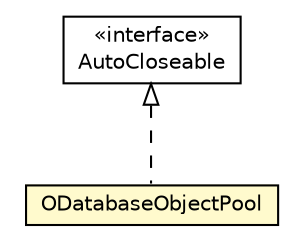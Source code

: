 #!/usr/local/bin/dot
#
# Class diagram 
# Generated by UMLGraph version R5_6-24-gf6e263 (http://www.umlgraph.org/)
#

digraph G {
	edge [fontname="Helvetica",fontsize=10,labelfontname="Helvetica",labelfontsize=10];
	node [fontname="Helvetica",fontsize=10,shape=plaintext];
	nodesep=0.25;
	ranksep=0.5;
	// com.orientechnologies.orient.object.db.ODatabaseObjectPool
	c2740129 [label=<<table title="com.orientechnologies.orient.object.db.ODatabaseObjectPool" border="0" cellborder="1" cellspacing="0" cellpadding="2" port="p" bgcolor="lemonChiffon" href="./ODatabaseObjectPool.html">
		<tr><td><table border="0" cellspacing="0" cellpadding="1">
<tr><td align="center" balign="center"> ODatabaseObjectPool </td></tr>
		</table></td></tr>
		</table>>, URL="./ODatabaseObjectPool.html", fontname="Helvetica", fontcolor="black", fontsize=10.0];
	//com.orientechnologies.orient.object.db.ODatabaseObjectPool implements java.lang.AutoCloseable
	c2740840:p -> c2740129:p [dir=back,arrowtail=empty,style=dashed];
	// java.lang.AutoCloseable
	c2740840 [label=<<table title="java.lang.AutoCloseable" border="0" cellborder="1" cellspacing="0" cellpadding="2" port="p" href="http://java.sun.com/j2se/1.4.2/docs/api/java/lang/AutoCloseable.html">
		<tr><td><table border="0" cellspacing="0" cellpadding="1">
<tr><td align="center" balign="center"> &#171;interface&#187; </td></tr>
<tr><td align="center" balign="center"> AutoCloseable </td></tr>
		</table></td></tr>
		</table>>, URL="http://java.sun.com/j2se/1.4.2/docs/api/java/lang/AutoCloseable.html", fontname="Helvetica", fontcolor="black", fontsize=10.0];
}

